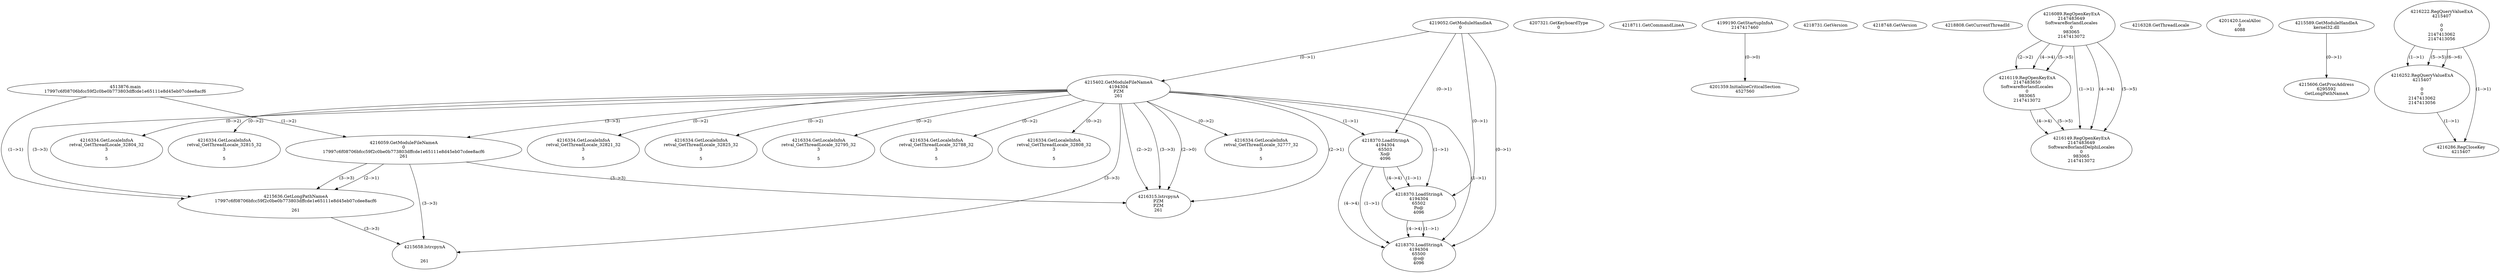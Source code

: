 // Global SCDG with merge call
digraph {
	0 [label="4513876.main
17997c6f08706bfcc59f2c0be0b773803dffcde1e65111e8d45eb07cdee8acf6"]
	1 [label="4219052.GetModuleHandleA
0"]
	2 [label="4207321.GetKeyboardType
0"]
	3 [label="4218711.GetCommandLineA
"]
	4 [label="4199190.GetStartupInfoA
2147417460"]
	5 [label="4218731.GetVersion
"]
	6 [label="4218748.GetVersion
"]
	7 [label="4218808.GetCurrentThreadId
"]
	8 [label="4215402.GetModuleFileNameA
4194304
PZM
261"]
	1 -> 8 [label="(0-->1)"]
	9 [label="4216059.GetModuleFileNameA
0
17997c6f08706bfcc59f2c0be0b773803dffcde1e65111e8d45eb07cdee8acf6
261"]
	0 -> 9 [label="(1-->2)"]
	8 -> 9 [label="(3-->3)"]
	10 [label="4216089.RegOpenKeyExA
2147483649
Software\Borland\Locales
0
983065
2147413072"]
	11 [label="4216119.RegOpenKeyExA
2147483650
Software\Borland\Locales
0
983065
2147413072"]
	10 -> 11 [label="(2-->2)"]
	10 -> 11 [label="(4-->4)"]
	10 -> 11 [label="(5-->5)"]
	12 [label="4216149.RegOpenKeyExA
2147483649
Software\Borland\Delphi\Locales
0
983065
2147413072"]
	10 -> 12 [label="(1-->1)"]
	10 -> 12 [label="(4-->4)"]
	11 -> 12 [label="(4-->4)"]
	10 -> 12 [label="(5-->5)"]
	11 -> 12 [label="(5-->5)"]
	13 [label="4216315.lstrcpynA
PZM
PZM
261"]
	8 -> 13 [label="(2-->1)"]
	8 -> 13 [label="(2-->2)"]
	8 -> 13 [label="(3-->3)"]
	9 -> 13 [label="(3-->3)"]
	8 -> 13 [label="(2-->0)"]
	14 [label="4216328.GetThreadLocale
"]
	15 [label="4216334.GetLocaleInfoA
retval_GetThreadLocale_32777_32
3

5"]
	8 -> 15 [label="(0-->2)"]
	16 [label="4218370.LoadStringA
4194304
65503
Xo@
4096"]
	1 -> 16 [label="(0-->1)"]
	8 -> 16 [label="(1-->1)"]
	17 [label="4201359.InitializeCriticalSection
4527560"]
	4 -> 17 [label="(0-->0)"]
	18 [label="4201420.LocalAlloc
0
4088"]
	19 [label="4215589.GetModuleHandleA
kernel32.dll"]
	20 [label="4215606.GetProcAddress
6295592
GetLongPathNameA"]
	19 -> 20 [label="(0-->1)"]
	21 [label="4215636.GetLongPathNameA
17997c6f08706bfcc59f2c0be0b773803dffcde1e65111e8d45eb07cdee8acf6

261"]
	0 -> 21 [label="(1-->1)"]
	9 -> 21 [label="(2-->1)"]
	8 -> 21 [label="(3-->3)"]
	9 -> 21 [label="(3-->3)"]
	22 [label="4215658.lstrcpynA


261"]
	8 -> 22 [label="(3-->3)"]
	9 -> 22 [label="(3-->3)"]
	21 -> 22 [label="(3-->3)"]
	23 [label="4216222.RegQueryValueExA
4215407

0
0
2147413062
2147413056"]
	24 [label="4216252.RegQueryValueExA
4215407

0
0
2147413062
2147413056"]
	23 -> 24 [label="(1-->1)"]
	23 -> 24 [label="(5-->5)"]
	23 -> 24 [label="(6-->6)"]
	25 [label="4216286.RegCloseKey
4215407"]
	23 -> 25 [label="(1-->1)"]
	24 -> 25 [label="(1-->1)"]
	26 [label="4216334.GetLocaleInfoA
retval_GetThreadLocale_32804_32
3

5"]
	8 -> 26 [label="(0-->2)"]
	27 [label="4218370.LoadStringA
4194304
65502
Po@
4096"]
	1 -> 27 [label="(0-->1)"]
	8 -> 27 [label="(1-->1)"]
	16 -> 27 [label="(1-->1)"]
	16 -> 27 [label="(4-->4)"]
	28 [label="4216334.GetLocaleInfoA
retval_GetThreadLocale_32815_32
3

5"]
	8 -> 28 [label="(0-->2)"]
	29 [label="4218370.LoadStringA
4194304
65500
@o@
4096"]
	1 -> 29 [label="(0-->1)"]
	8 -> 29 [label="(1-->1)"]
	16 -> 29 [label="(1-->1)"]
	27 -> 29 [label="(1-->1)"]
	16 -> 29 [label="(4-->4)"]
	27 -> 29 [label="(4-->4)"]
	30 [label="4216334.GetLocaleInfoA
retval_GetThreadLocale_32821_32
3

5"]
	8 -> 30 [label="(0-->2)"]
	31 [label="4216334.GetLocaleInfoA
retval_GetThreadLocale_32825_32
3

5"]
	8 -> 31 [label="(0-->2)"]
	32 [label="4216334.GetLocaleInfoA
retval_GetThreadLocale_32795_32
3

5"]
	8 -> 32 [label="(0-->2)"]
	33 [label="4216334.GetLocaleInfoA
retval_GetThreadLocale_32788_32
3

5"]
	8 -> 33 [label="(0-->2)"]
	34 [label="4216334.GetLocaleInfoA
retval_GetThreadLocale_32808_32
3

5"]
	8 -> 34 [label="(0-->2)"]
}
